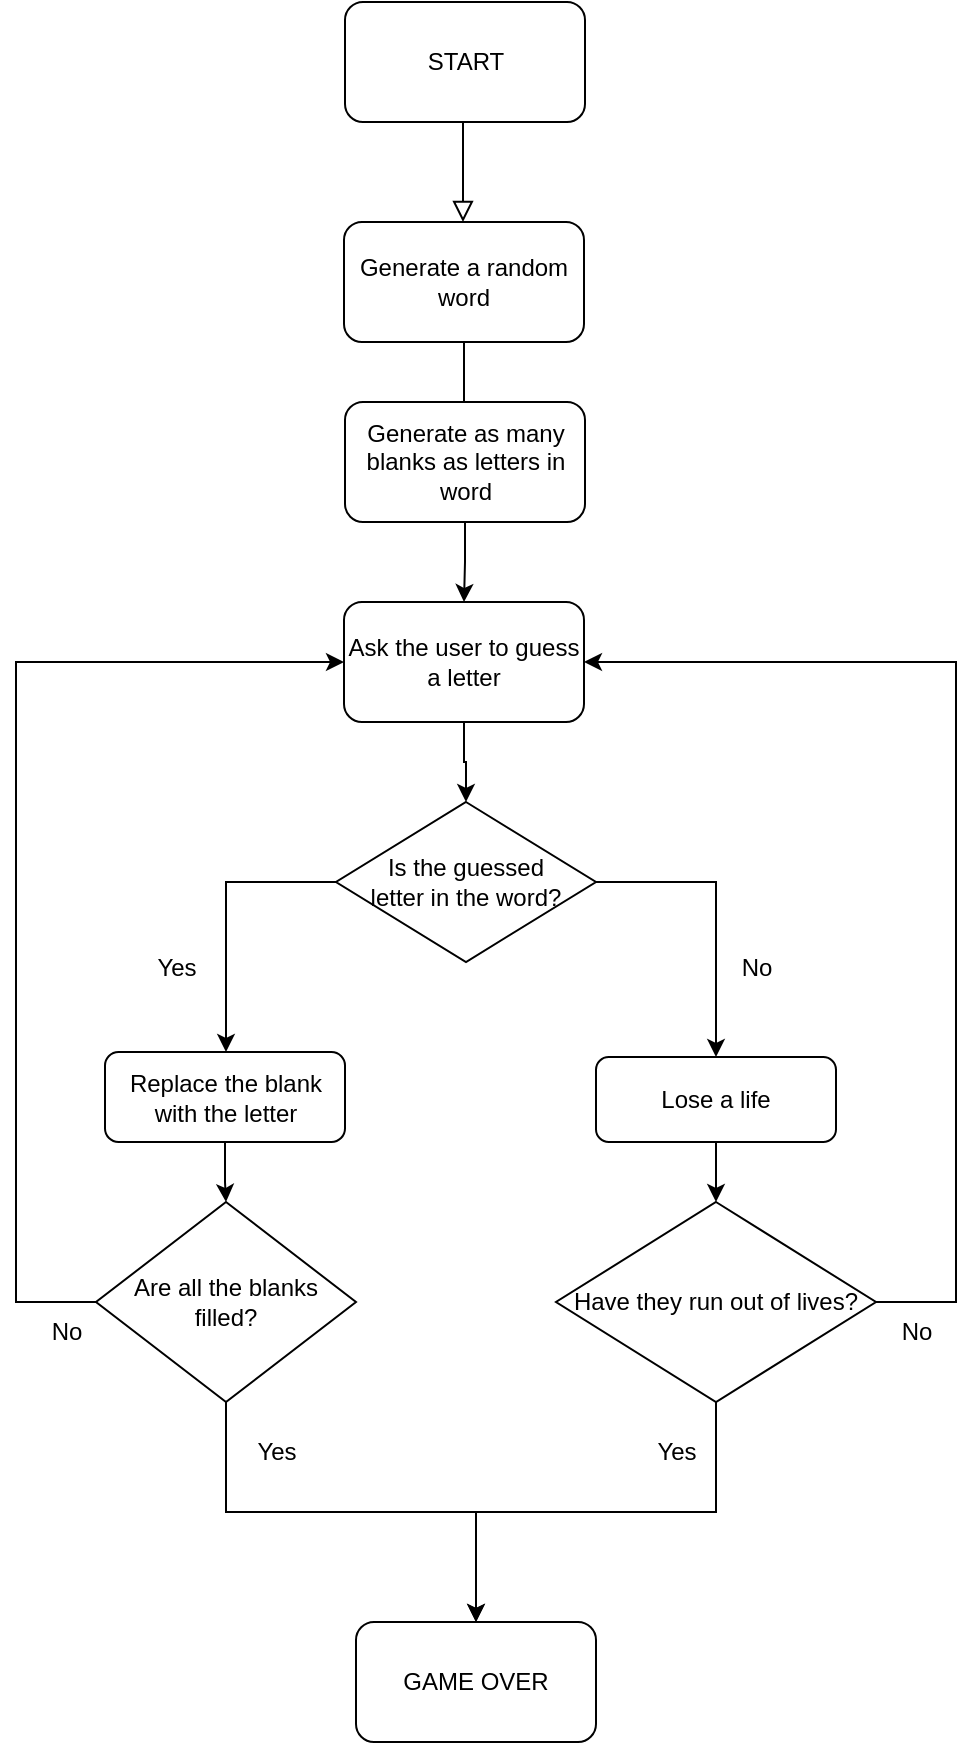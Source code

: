 <mxfile version="21.6.6" type="device">
  <diagram id="C5RBs43oDa-KdzZeNtuy" name="Page-1">
    <mxGraphModel dx="1050" dy="542" grid="1" gridSize="10" guides="1" tooltips="1" connect="1" arrows="1" fold="1" page="1" pageScale="1" pageWidth="827" pageHeight="1169" math="0" shadow="0">
      <root>
        <mxCell id="WIyWlLk6GJQsqaUBKTNV-0" />
        <mxCell id="WIyWlLk6GJQsqaUBKTNV-1" parent="WIyWlLk6GJQsqaUBKTNV-0" />
        <mxCell id="WIyWlLk6GJQsqaUBKTNV-2" value="" style="rounded=0;html=1;jettySize=auto;orthogonalLoop=1;fontSize=11;endArrow=block;endFill=0;endSize=8;strokeWidth=1;shadow=0;labelBackgroundColor=none;edgeStyle=orthogonalEdgeStyle;" parent="WIyWlLk6GJQsqaUBKTNV-1" edge="1">
          <mxGeometry relative="1" as="geometry">
            <mxPoint x="413.5" y="120" as="sourcePoint" />
            <mxPoint x="413.5" y="170" as="targetPoint" />
          </mxGeometry>
        </mxCell>
        <mxCell id="6iEJtV4fi35N640K-5yR-6" value="" style="edgeStyle=orthogonalEdgeStyle;rounded=0;orthogonalLoop=1;jettySize=auto;html=1;exitX=0.5;exitY=1;exitDx=0;exitDy=0;" edge="1" parent="WIyWlLk6GJQsqaUBKTNV-1" source="6iEJtV4fi35N640K-5yR-89">
          <mxGeometry relative="1" as="geometry">
            <mxPoint x="414.047" y="234.8" as="sourcePoint" />
            <mxPoint x="414.5" y="290" as="targetPoint" />
          </mxGeometry>
        </mxCell>
        <mxCell id="6iEJtV4fi35N640K-5yR-88" value="START" style="rounded=1;whiteSpace=wrap;html=1;" vertex="1" parent="WIyWlLk6GJQsqaUBKTNV-1">
          <mxGeometry x="354.5" y="60" width="120" height="60" as="geometry" />
        </mxCell>
        <mxCell id="6iEJtV4fi35N640K-5yR-89" value="Generate a random word" style="rounded=1;whiteSpace=wrap;html=1;" vertex="1" parent="WIyWlLk6GJQsqaUBKTNV-1">
          <mxGeometry x="354" y="170" width="120" height="60" as="geometry" />
        </mxCell>
        <mxCell id="6iEJtV4fi35N640K-5yR-92" value="" style="edgeStyle=orthogonalEdgeStyle;rounded=0;orthogonalLoop=1;jettySize=auto;html=1;" edge="1" parent="WIyWlLk6GJQsqaUBKTNV-1" source="6iEJtV4fi35N640K-5yR-90" target="6iEJtV4fi35N640K-5yR-91">
          <mxGeometry relative="1" as="geometry" />
        </mxCell>
        <mxCell id="6iEJtV4fi35N640K-5yR-90" value="Generate as many blanks as letters in word" style="rounded=1;whiteSpace=wrap;html=1;" vertex="1" parent="WIyWlLk6GJQsqaUBKTNV-1">
          <mxGeometry x="354.5" y="260" width="120" height="60" as="geometry" />
        </mxCell>
        <mxCell id="6iEJtV4fi35N640K-5yR-94" value="" style="edgeStyle=orthogonalEdgeStyle;rounded=0;orthogonalLoop=1;jettySize=auto;html=1;" edge="1" parent="WIyWlLk6GJQsqaUBKTNV-1" source="6iEJtV4fi35N640K-5yR-91" target="6iEJtV4fi35N640K-5yR-93">
          <mxGeometry relative="1" as="geometry" />
        </mxCell>
        <mxCell id="6iEJtV4fi35N640K-5yR-91" value="Ask the user to guess a letter" style="rounded=1;whiteSpace=wrap;html=1;" vertex="1" parent="WIyWlLk6GJQsqaUBKTNV-1">
          <mxGeometry x="354" y="360" width="120" height="60" as="geometry" />
        </mxCell>
        <mxCell id="6iEJtV4fi35N640K-5yR-97" style="edgeStyle=orthogonalEdgeStyle;rounded=0;orthogonalLoop=1;jettySize=auto;html=1;" edge="1" parent="WIyWlLk6GJQsqaUBKTNV-1" source="6iEJtV4fi35N640K-5yR-93" target="6iEJtV4fi35N640K-5yR-95">
          <mxGeometry relative="1" as="geometry">
            <Array as="points">
              <mxPoint x="295" y="500" />
            </Array>
          </mxGeometry>
        </mxCell>
        <mxCell id="6iEJtV4fi35N640K-5yR-98" style="edgeStyle=orthogonalEdgeStyle;rounded=0;orthogonalLoop=1;jettySize=auto;html=1;entryX=0.5;entryY=0;entryDx=0;entryDy=0;" edge="1" parent="WIyWlLk6GJQsqaUBKTNV-1" source="6iEJtV4fi35N640K-5yR-93" target="6iEJtV4fi35N640K-5yR-96">
          <mxGeometry relative="1" as="geometry">
            <Array as="points">
              <mxPoint x="540" y="500" />
            </Array>
          </mxGeometry>
        </mxCell>
        <mxCell id="6iEJtV4fi35N640K-5yR-93" value="Is the guessed letter in the word?" style="rhombus;whiteSpace=wrap;html=1;spacingLeft=10;spacingRight=10;" vertex="1" parent="WIyWlLk6GJQsqaUBKTNV-1">
          <mxGeometry x="350" y="460" width="130" height="80" as="geometry" />
        </mxCell>
        <mxCell id="6iEJtV4fi35N640K-5yR-103" value="" style="edgeStyle=orthogonalEdgeStyle;rounded=0;orthogonalLoop=1;jettySize=auto;html=1;" edge="1" parent="WIyWlLk6GJQsqaUBKTNV-1" source="6iEJtV4fi35N640K-5yR-95" target="6iEJtV4fi35N640K-5yR-102">
          <mxGeometry relative="1" as="geometry" />
        </mxCell>
        <mxCell id="6iEJtV4fi35N640K-5yR-95" value="Replace the blank with the letter" style="rounded=1;whiteSpace=wrap;html=1;" vertex="1" parent="WIyWlLk6GJQsqaUBKTNV-1">
          <mxGeometry x="234.5" y="585" width="120" height="45" as="geometry" />
        </mxCell>
        <mxCell id="6iEJtV4fi35N640K-5yR-105" value="" style="edgeStyle=orthogonalEdgeStyle;rounded=0;orthogonalLoop=1;jettySize=auto;html=1;" edge="1" parent="WIyWlLk6GJQsqaUBKTNV-1" source="6iEJtV4fi35N640K-5yR-96" target="6iEJtV4fi35N640K-5yR-104">
          <mxGeometry relative="1" as="geometry" />
        </mxCell>
        <mxCell id="6iEJtV4fi35N640K-5yR-96" value="Lose a life" style="rounded=1;whiteSpace=wrap;html=1;" vertex="1" parent="WIyWlLk6GJQsqaUBKTNV-1">
          <mxGeometry x="480" y="587.5" width="120" height="42.5" as="geometry" />
        </mxCell>
        <mxCell id="6iEJtV4fi35N640K-5yR-99" value="Yes" style="text;html=1;align=center;verticalAlign=middle;resizable=0;points=[];autosize=1;strokeColor=none;fillColor=none;" vertex="1" parent="WIyWlLk6GJQsqaUBKTNV-1">
          <mxGeometry x="250" y="528" width="40" height="30" as="geometry" />
        </mxCell>
        <mxCell id="6iEJtV4fi35N640K-5yR-101" value="No" style="text;html=1;align=center;verticalAlign=middle;resizable=0;points=[];autosize=1;strokeColor=none;fillColor=none;" vertex="1" parent="WIyWlLk6GJQsqaUBKTNV-1">
          <mxGeometry x="540" y="528" width="40" height="30" as="geometry" />
        </mxCell>
        <mxCell id="6iEJtV4fi35N640K-5yR-107" style="edgeStyle=orthogonalEdgeStyle;rounded=0;orthogonalLoop=1;jettySize=auto;html=1;" edge="1" parent="WIyWlLk6GJQsqaUBKTNV-1" source="6iEJtV4fi35N640K-5yR-102" target="6iEJtV4fi35N640K-5yR-106">
          <mxGeometry relative="1" as="geometry" />
        </mxCell>
        <mxCell id="6iEJtV4fi35N640K-5yR-112" style="edgeStyle=orthogonalEdgeStyle;rounded=0;orthogonalLoop=1;jettySize=auto;html=1;entryX=0;entryY=0.5;entryDx=0;entryDy=0;" edge="1" parent="WIyWlLk6GJQsqaUBKTNV-1" source="6iEJtV4fi35N640K-5yR-102" target="6iEJtV4fi35N640K-5yR-91">
          <mxGeometry relative="1" as="geometry">
            <mxPoint x="130" y="400" as="targetPoint" />
            <Array as="points">
              <mxPoint x="190" y="710" />
              <mxPoint x="190" y="390" />
            </Array>
          </mxGeometry>
        </mxCell>
        <mxCell id="6iEJtV4fi35N640K-5yR-102" value="Are all the blanks filled?" style="rhombus;whiteSpace=wrap;html=1;spacingLeft=2;spacingRight=2;" vertex="1" parent="WIyWlLk6GJQsqaUBKTNV-1">
          <mxGeometry x="230" y="660" width="130" height="100" as="geometry" />
        </mxCell>
        <mxCell id="6iEJtV4fi35N640K-5yR-108" style="edgeStyle=orthogonalEdgeStyle;rounded=0;orthogonalLoop=1;jettySize=auto;html=1;entryX=0.5;entryY=0;entryDx=0;entryDy=0;" edge="1" parent="WIyWlLk6GJQsqaUBKTNV-1" source="6iEJtV4fi35N640K-5yR-104" target="6iEJtV4fi35N640K-5yR-106">
          <mxGeometry relative="1" as="geometry" />
        </mxCell>
        <mxCell id="6iEJtV4fi35N640K-5yR-113" style="edgeStyle=orthogonalEdgeStyle;rounded=0;orthogonalLoop=1;jettySize=auto;html=1;entryX=1;entryY=0.5;entryDx=0;entryDy=0;" edge="1" parent="WIyWlLk6GJQsqaUBKTNV-1" source="6iEJtV4fi35N640K-5yR-104" target="6iEJtV4fi35N640K-5yR-91">
          <mxGeometry relative="1" as="geometry">
            <Array as="points">
              <mxPoint x="660" y="710" />
              <mxPoint x="660" y="390" />
            </Array>
          </mxGeometry>
        </mxCell>
        <mxCell id="6iEJtV4fi35N640K-5yR-104" value="Have they run out of lives?" style="rhombus;whiteSpace=wrap;html=1;spacingLeft=5;spacingRight=5;" vertex="1" parent="WIyWlLk6GJQsqaUBKTNV-1">
          <mxGeometry x="460" y="660" width="160" height="100" as="geometry" />
        </mxCell>
        <mxCell id="6iEJtV4fi35N640K-5yR-106" value="GAME OVER" style="rounded=1;whiteSpace=wrap;html=1;" vertex="1" parent="WIyWlLk6GJQsqaUBKTNV-1">
          <mxGeometry x="360" y="870" width="120" height="60" as="geometry" />
        </mxCell>
        <mxCell id="6iEJtV4fi35N640K-5yR-109" value="Yes" style="text;html=1;align=center;verticalAlign=middle;resizable=0;points=[];autosize=1;strokeColor=none;fillColor=none;" vertex="1" parent="WIyWlLk6GJQsqaUBKTNV-1">
          <mxGeometry x="500" y="770" width="40" height="30" as="geometry" />
        </mxCell>
        <mxCell id="6iEJtV4fi35N640K-5yR-110" value="Yes" style="text;html=1;align=center;verticalAlign=middle;resizable=0;points=[];autosize=1;strokeColor=none;fillColor=none;" vertex="1" parent="WIyWlLk6GJQsqaUBKTNV-1">
          <mxGeometry x="300" y="770" width="40" height="30" as="geometry" />
        </mxCell>
        <mxCell id="6iEJtV4fi35N640K-5yR-111" value="No" style="text;html=1;align=center;verticalAlign=middle;resizable=0;points=[];autosize=1;strokeColor=none;fillColor=none;" vertex="1" parent="WIyWlLk6GJQsqaUBKTNV-1">
          <mxGeometry x="194.5" y="710" width="40" height="30" as="geometry" />
        </mxCell>
        <mxCell id="6iEJtV4fi35N640K-5yR-114" value="No" style="text;html=1;align=center;verticalAlign=middle;resizable=0;points=[];autosize=1;strokeColor=none;fillColor=none;" vertex="1" parent="WIyWlLk6GJQsqaUBKTNV-1">
          <mxGeometry x="620" y="710" width="40" height="30" as="geometry" />
        </mxCell>
      </root>
    </mxGraphModel>
  </diagram>
</mxfile>
